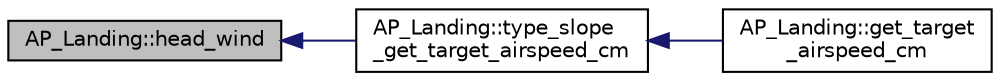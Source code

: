 digraph "AP_Landing::head_wind"
{
 // INTERACTIVE_SVG=YES
  edge [fontname="Helvetica",fontsize="10",labelfontname="Helvetica",labelfontsize="10"];
  node [fontname="Helvetica",fontsize="10",shape=record];
  rankdir="LR";
  Node1 [label="AP_Landing::head_wind",height=0.2,width=0.4,color="black", fillcolor="grey75", style="filled", fontcolor="black"];
  Node1 -> Node2 [dir="back",color="midnightblue",fontsize="10",style="solid",fontname="Helvetica"];
  Node2 [label="AP_Landing::type_slope\l_get_target_airspeed_cm",height=0.2,width=0.4,color="black", fillcolor="white", style="filled",URL="$classAP__Landing.html#a7daff6be77c2fc2412ef3a276f80e059"];
  Node2 -> Node3 [dir="back",color="midnightblue",fontsize="10",style="solid",fontname="Helvetica"];
  Node3 [label="AP_Landing::get_target\l_airspeed_cm",height=0.2,width=0.4,color="black", fillcolor="white", style="filled",URL="$classAP__Landing.html#a58a0f972e28c198e3c7feff512d8c896"];
}
